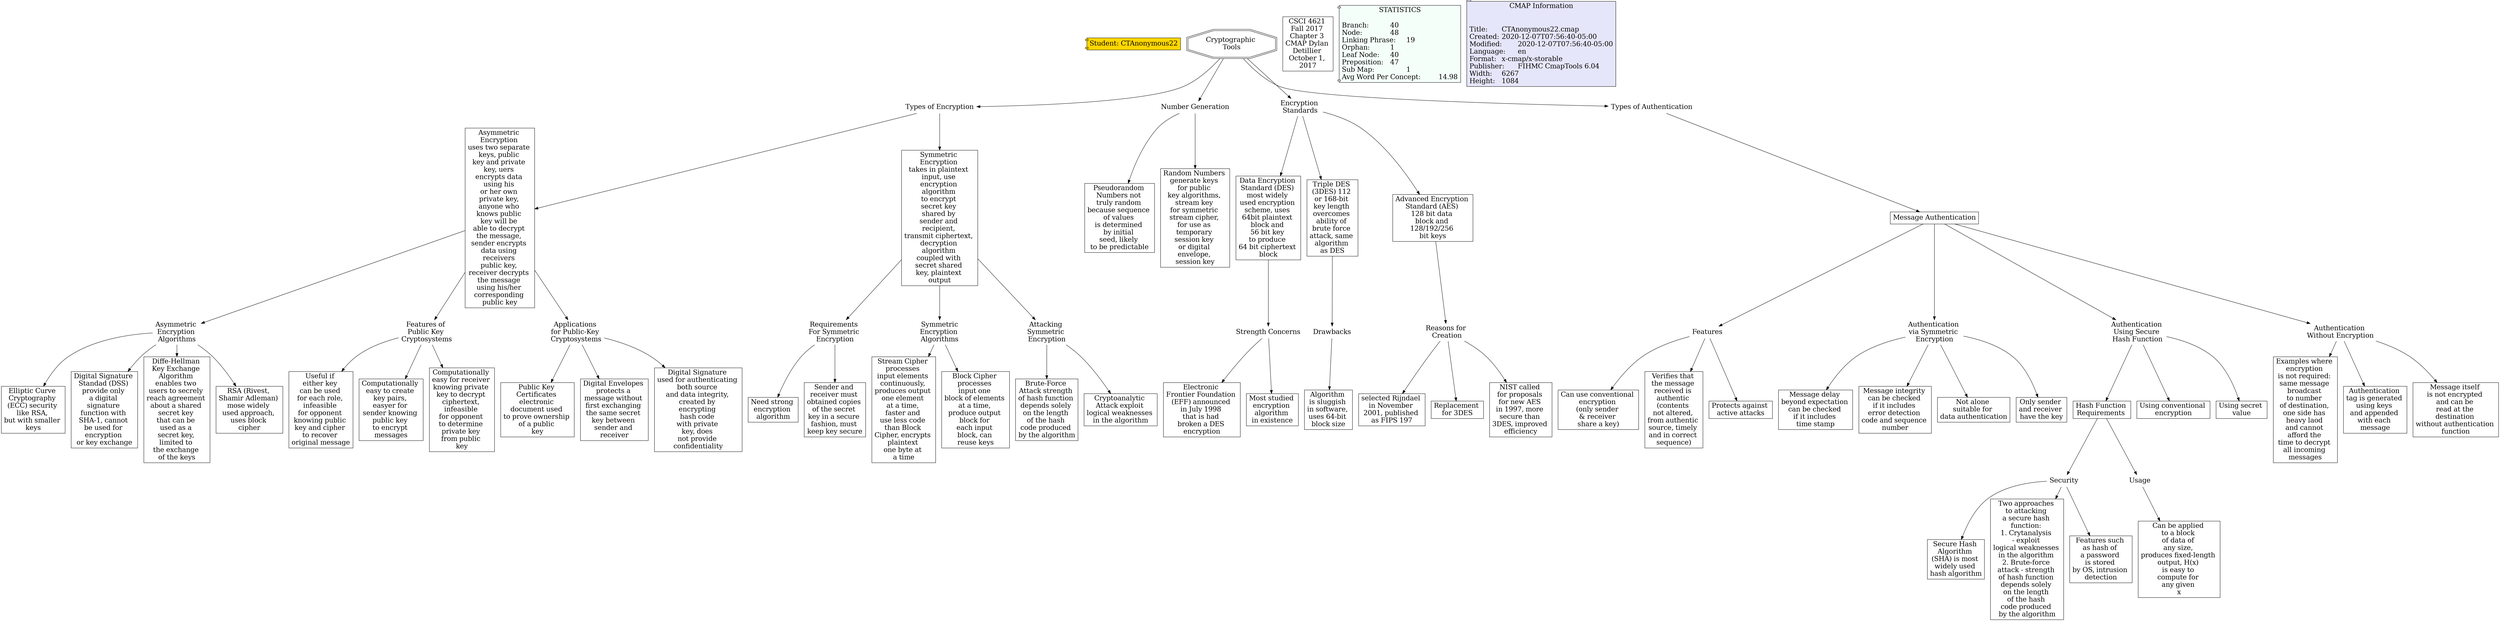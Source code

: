 // The Round Table
digraph {
	Student [label="Student: CTAnonymous22" fillcolor=gold fontsize=20 shape=component style=filled]
	"1RRX94NHF-264X4R0-910" [label=Features fontsize=20 shape=none]
	"1RRX970HM-H0PFK7-99V" [label="Can use conventional 
encryption 
(only sender 
& receiver 
share a key)
" fillcolor=white fontsize=20 shape=rect style=filled]
	"1RRX94NHF-264X4R0-910" -> "1RRX970HM-H0PFK7-99V" [constraint=true]
	"1RRX9YRTY-19RCJZP-BS0" [label=Security fontsize=20 shape=none]
	"1RRXB6JQ8-1JZF77V-CGS" [label="Secure Hash 
Algorithm 
(SHA) is most 
widely used 
hash algorithm
" fillcolor=white fontsize=20 shape=rect style=filled]
	"1RRX9YRTY-19RCJZP-BS0" -> "1RRXB6JQ8-1JZF77V-CGS" [constraint=true]
	"1RRX9P3W3-25QW61M-BFR" [label="Hash Function 
Requirements 
" fillcolor=white fontsize=20 shape=rect style=filled]
	"1RRX9YHGC-1RDVKTT-BQX" [label=Usage fontsize=20 shape=none]
	"1RRX9P3W3-25QW61M-BFR" -> "1RRX9YHGC-1RDVKTT-BQX" [constraint=true]
	"1RRX93Z5H-1NRW6DH-8YD" [label="Message Authentication
" fillcolor=white fontsize=20 shape=rect style=filled]
	"1RRX988BR-4BBP63-9F2" [label="Authentication 
via Symmetric 
Encryption" fontsize=20 shape=none]
	"1RRX93Z5H-1NRW6DH-8YD" -> "1RRX988BR-4BBP63-9F2" [constraint=true]
	"1RRX93Z5H-1NRW6DH-8YD" [label="Message Authentication
" fillcolor=white fontsize=20 shape=rect style=filled]
	"1RRX9LHMY-MRSRWJ-B1V" [label="Authentication 
Using Secure 
Hash Function
" fontsize=20 shape=none]
	"1RRX93Z5H-1NRW6DH-8YD" -> "1RRX9LHMY-MRSRWJ-B1V" [constraint=true]
	"1RRX61K3W-PBLMHR-17G" [label="Types of Encryption
" fontsize=20 shape=none]
	"1RRXBDB23-YH6YBY-DL8" [label="Asymmetric 
Encryption 
uses two separate 
keys, public 
key and private 
key, uers 
encrypts data 
using his 
or her own 
private key, 
anyone who 
knows public 
key will be 
able to decrypt 
the message, 
sender encrypts 
data using 
receivers 
public key, 
receiver decrypts 
the message 
using his/her 
corresponding 
public key
" fillcolor=white fontsize=20 shape=rect style=filled]
	"1RRX61K3W-PBLMHR-17G" -> "1RRXBDB23-YH6YBY-DL8" [constraint=true]
	"1RRX9CWTR-J31KMR-9KV" [label="Authentication 
Without Encryption
" fontsize=20 shape=none]
	"1RRX8VVBS-Q9XN7B-8G4" [label="Examples where 
encryption 
is not required: 
same message 
broadcast 
to number 
of destination, 
one side has 
heavy laod 
and cannot 
afford the 
time to decrypt 
all incoming 
messages" fillcolor=white fontsize=20 shape=rect style=filled]
	"1RRX9CWTR-J31KMR-9KV" -> "1RRX8VVBS-Q9XN7B-8G4" [constraint=true]
	"1RRX6FMH2-M2WHRY-2DY" [label="Requirements 
For Symmetric 
Encryption" fontsize=20 shape=none]
	"1RRX6FMH1-Z4TTH3-2DV" [label="Need strong 
encryption 
algorithm" fillcolor=white fontsize=20 shape=rect style=filled]
	"1RRX6FMH2-M2WHRY-2DY" -> "1RRX6FMH1-Z4TTH3-2DV" [constraint=true]
	"1RRZ6C90P-1FY34H7-33Y" [label="Number Generation
" fontsize=20 shape=none]
	"1RRZ6F2LP-HKQ0HM-36S" [label="Pseudorandom 
Numbers not 
truly random 
because sequence 
of values 
is determined 
by initial 
seed, likely 
to be predictable
" fillcolor=white fontsize=20 shape=rect style=filled]
	"1RRZ6C90P-1FY34H7-33Y" -> "1RRZ6F2LP-HKQ0HM-36S" [constraint=true]
	"1RRX5L0P2-26FDTD1-MM" [label="Cryptographic 
Tools" fillcolor=white fontsize=20 shape=doubleoctagon style=filled]
	"1RRZ6C90P-1FY34H7-33Y" [label="Number Generation
" fontsize=20 shape=none]
	"1RRX5L0P2-26FDTD1-MM" -> "1RRZ6C90P-1FY34H7-33Y" [constraint=true]
	"1RRX9YRTY-19RCJZP-BS0" [label=Security fontsize=20 shape=none]
	"1RRX9YRTX-11FH8T1-BRX" [label="Two approaches 
to attacking 
a secure hash 
function: 
1. Crytanalysis 
- exploit 
logical weaknesses 
in the algorithm 
2. Brute-force 
attack - strength 
of hash function 
depends solely 
on the length 
of the hash 
code produced 
by the algorithm
" fillcolor=white fontsize=20 shape=rect style=filled]
	"1RRX9YRTY-19RCJZP-BS0" -> "1RRX9YRTX-11FH8T1-BRX" [constraint=true]
	"1RRX6FMH2-M2WHRY-2DY" [label="Requirements 
For Symmetric 
Encryption" fontsize=20 shape=none]
	"1RRX6GP12-VDLCWL-2KB" [label="Sender and 
receiver must 
obtained copies 
of the secret 
key in a secure 
fashion, must 
keep key secure
" fillcolor=white fontsize=20 shape=rect style=filled]
	"1RRX6FMH2-M2WHRY-2DY" -> "1RRX6GP12-VDLCWL-2KB" [constraint=true]
	"1RRX988BR-4BBP63-9F2" [label="Authentication 
via Symmetric 
Encryption" fontsize=20 shape=none]
	"1RRX9GXZH-FDQBYJ-9T6" [label="Message delay 
beyond expectation 
can be checked 
if it includes 
time stamp
" fillcolor=white fontsize=20 shape=rect style=filled]
	"1RRX988BR-4BBP63-9F2" -> "1RRX9GXZH-FDQBYJ-9T6" [constraint=true]
	"1RRX87MR2-1JQVLXC-5QV" [label="Reasons for 
Creation" fontsize=20 shape=none]
	"1RRX8C92L-G6RH9K-68Q" [label="selected Rijndael 
in November 
2001, published 
as FIPS 197
" fillcolor=white fontsize=20 shape=rect style=filled]
	"1RRX87MR2-1JQVLXC-5QV" -> "1RRX8C92L-G6RH9K-68Q" [constraint=true]
	"1RRX9LHMY-MRSRWJ-B1V" [label="Authentication 
Using Secure 
Hash Function
" fontsize=20 shape=none]
	"1RRX9LHMX-1P830F6-B1R" [label="Using conventional 
encryption" fillcolor=white fontsize=20 shape=rect style=filled]
	"1RRX9LHMY-MRSRWJ-B1V" -> "1RRX9LHMX-1P830F6-B1R" [constraint=true]
	"1RRZ5T3HM-1YJ312X-1PT" [label="Asymmetric 
Encryption 
Algorithms" fontsize=20 shape=none]
	"1RRZ5YR0F-Q28JJR-29Q" [label="Elliptic Curve 
Cryptography 
(ECC) security 
like RSA, 
but with smaller 
keys" fillcolor=white fontsize=20 shape=rect style=filled]
	"1RRZ5T3HM-1YJ312X-1PT" -> "1RRZ5YR0F-Q28JJR-29Q" [constraint=true]
	"1RRX87MR2-1JQVLXC-5QV" [label="Reasons for 
Creation" fontsize=20 shape=none]
	"1RRX87MR1-4ZHCQB-5QR" [label="Replacement 
for 3DES" fillcolor=white fontsize=20 shape=rect style=filled]
	"1RRX87MR2-1JQVLXC-5QV" -> "1RRX87MR1-4ZHCQB-5QR" [constraint=true]
	"1RRX7SRZ7-QWMYJB-462" [label="Encryption 
Standards" fontsize=20 shape=none]
	"1RRX7SRZ7-26RL6ZT-45Z" [label="Data Encryption 
Standard (DES) 
most widely 
used encryption 
scheme, uses 
64bit plaintext 
block and 
56 bit key 
to produce 
64 bit ciphertext 
block" fillcolor=white fontsize=20 shape=rect style=filled]
	"1RRX7SRZ7-QWMYJB-462" -> "1RRX7SRZ7-26RL6ZT-45Z" [constraint=true]
	"1RRX94NHF-264X4R0-910" [label=Features fontsize=20 shape=none]
	"1RRX95LNX-JTHGVW-947" [label="Verifies that 
the message 
received is 
authentic 
(contents 
not altered, 
from authentic 
source, timely 
and in correct 
sequence)" fillcolor=white fontsize=20 shape=rect style=filled]
	"1RRX94NHF-264X4R0-910" -> "1RRX95LNX-JTHGVW-947" [constraint=true]
	"1RRZ5LJMV-244516F-11R" [label="Features of 
Public Key 
Cryptosystems" fontsize=20 shape=none]
	"1RRZ5RT92-ZD75XC-1JC" [label="Useful if 
either key 
can be used 
for each role, 
infeasible 
for opponent 
knowing public 
key and cipher 
to recover 
original message
" fillcolor=white fontsize=20 shape=rect style=filled]
	"1RRZ5LJMV-244516F-11R" -> "1RRZ5RT92-ZD75XC-1JC" [constraint=true]
	"1RRZ5LJMV-244516F-11R" [label="Features of 
Public Key 
Cryptosystems" fontsize=20 shape=none]
	"1RRZ5LJMV-YVP60B-11N" [label="Computationally 
easy to create 
key pairs, 
easyer for 
sender knowing 
public key 
to encrypt 
messages" fillcolor=white fontsize=20 shape=rect style=filled]
	"1RRZ5LJMV-244516F-11R" -> "1RRZ5LJMV-YVP60B-11N" [constraint=true]
	"1RRX6T4K7-1T58MWJ-2SJ" [label=" Symmetric 
Encryption 
Algorithms" fontsize=20 shape=none]
	"1RRX6V6PT-116DZ27-2YR" [label="Stream Cipher 
processes 
input elements 
continuously, 
produces output 
one element 
at a time, 
faster and 
use less code 
than Block 
Cipher, encrypts 
plaintext 
one byte at 
a time" fillcolor=white fontsize=20 shape=rect style=filled]
	"1RRX6T4K7-1T58MWJ-2SJ" -> "1RRX6V6PT-116DZ27-2YR" [constraint=true]
	"1RRX9LHMY-MRSRWJ-B1V" [label="Authentication 
Using Secure 
Hash Function
" fontsize=20 shape=none]
	"1RRX9P3W3-25QW61M-BFR" [label="Hash Function 
Requirements 
" fillcolor=white fontsize=20 shape=rect style=filled]
	"1RRX9LHMY-MRSRWJ-B1V" -> "1RRX9P3W3-25QW61M-BFR" [constraint=true]
	"1RRX9YHGC-1RDVKTT-BQX" [label=Usage fontsize=20 shape=none]
	"1RRX9YHG9-SMWRNS-BQT" [label="Can be applied 
to a block 
of data of 
any size, 
produces fixed-length 
output, H(x) 
is easy to 
compute for 
any given 
x" fillcolor=white fontsize=20 shape=rect style=filled]
	"1RRX9YHGC-1RDVKTT-BQX" -> "1RRX9YHG9-SMWRNS-BQT" [constraint=true]
	"1RRX9P3W3-25QW61M-BFR" [label="Hash Function 
Requirements 
" fillcolor=white fontsize=20 shape=rect style=filled]
	"1RRX9YRTY-19RCJZP-BS0" [label=Security fontsize=20 shape=none]
	"1RRX9P3W3-25QW61M-BFR" -> "1RRX9YRTY-19RCJZP-BS0" [constraint=true]
	"1RRX824ZB-1Z8L087-543" [label="Triple DES 
(3DES) 112 
or 168-bit 
key length 
overcomes 
ability of 
brute force 
attack, same 
algorithm 
as DES" fillcolor=white fontsize=20 shape=rect style=filled]
	"1RRX85Y3L-1J2277Y-5H4" [label=Drawbacks fontsize=20 shape=none]
	"1RRX824ZB-1Z8L087-543" -> "1RRX85Y3L-1J2277Y-5H4" [constraint=true]
	"1RRX7TGNG-1X1DH7V-48L" [label="Advanced Encryption 
Standard (AES) 
128 bit data 
block and 
128/192/256 
bit keys" fillcolor=white fontsize=20 shape=rect style=filled]
	"1RRX87MR2-1JQVLXC-5QV" [label="Reasons for 
Creation" fontsize=20 shape=none]
	"1RRX7TGNG-1X1DH7V-48L" -> "1RRX87MR2-1JQVLXC-5QV" [constraint=true]
	"1RRX6B4CV-LHV9PY-23P" [label="Attacking 
Symmetric 
Encryption" fontsize=20 shape=none]
	"1RRX6D81Y-1LNQSRC-26L" [label="Brute-Force 
Attack strength 
of hash function 
depends solely 
on the length 
of the hash 
code produced 
by the algorithm
" fillcolor=white fontsize=20 shape=rect style=filled]
	"1RRX6B4CV-LHV9PY-23P" -> "1RRX6D81Y-1LNQSRC-26L" [constraint=true]
	"1RRZ5T3HM-1YJ312X-1PT" [label="Asymmetric 
Encryption 
Algorithms" fontsize=20 shape=none]
	"1RRZ5XGPC-FMFQBD-23M" [label="Digital Signature 
Standad (DSS) 
provide only 
a digital 
signature 
function with 
SHA-1, cannot 
be used for 
encryption 
or key exchange
" fillcolor=white fontsize=20 shape=rect style=filled]
	"1RRZ5T3HM-1YJ312X-1PT" -> "1RRZ5XGPC-FMFQBD-23M" [constraint=true]
	"1RRX6T4K7-1T58MWJ-2SJ" [label=" Symmetric 
Encryption 
Algorithms" fontsize=20 shape=none]
	"1RRX6T4K6-V8W9Z3-2SF" [label="Block Cipher 
processes 
input one 
block of elements 
at a time, 
produce output 
block for 
each input 
block, can 
reuse keys
" fillcolor=white fontsize=20 shape=rect style=filled]
	"1RRX6T4K7-1T58MWJ-2SJ" -> "1RRX6T4K6-V8W9Z3-2SF" [constraint=true]
	"1RRX87MR2-1JQVLXC-5QV" [label="Reasons for 
Creation" fontsize=20 shape=none]
	"1RRX88QNX-1PMX449-5TS" [label="NIST called 
for proposals 
for new AES 
in 1997, more 
secure than 
3DES, improved 
efficiency" fillcolor=white fontsize=20 shape=rect style=filled]
	"1RRX87MR2-1JQVLXC-5QV" -> "1RRX88QNX-1PMX449-5TS" [constraint=true]
	"1RRX988BR-4BBP63-9F2" [label="Authentication 
via Symmetric 
Encryption" fontsize=20 shape=none]
	"1RRX9GXZH-1DG07BC-9T9" [label="Message integrity 
can be checked 
if it includes 
error detection 
code and sequence 
number" fillcolor=white fontsize=20 shape=rect style=filled]
	"1RRX988BR-4BBP63-9F2" -> "1RRX9GXZH-1DG07BC-9T9" [constraint=true]
	"1RRX6B4CV-LHV9PY-23P" [label="Attacking 
Symmetric 
Encryption" fontsize=20 shape=none]
	"1RRX6B4CT-110W8NJ-23L" [label="Cryptoanalytic 
Attack exploit 
logical weaknesses 
in the algorithm
" fillcolor=white fontsize=20 shape=rect style=filled]
	"1RRX6B4CV-LHV9PY-23P" -> "1RRX6B4CT-110W8NJ-23L" [constraint=true]
	"1RRX7SRZ7-QWMYJB-462" [label="Encryption 
Standards" fontsize=20 shape=none]
	"1RRX7TGNG-1X1DH7V-48L" [label="Advanced Encryption 
Standard (AES) 
128 bit data 
block and 
128/192/256 
bit keys" fillcolor=white fontsize=20 shape=rect style=filled]
	"1RRX7SRZ7-QWMYJB-462" -> "1RRX7TGNG-1X1DH7V-48L" [constraint=true]
	"1RRZ6C90P-1FY34H7-33Y" [label="Number Generation
" fontsize=20 shape=none]
	"1RRZ6C90P-1K7B47L-33V" [label="Random Numbers 
generate keys 
for public 
key algorithms, 
stream key 
for symmetric 
stream cipher, 
for use as 
temporary 
session key 
or digital 
envelope, 
session key
" fillcolor=white fontsize=20 shape=rect style=filled]
	"1RRZ6C90P-1FY34H7-33Y" -> "1RRZ6C90P-1K7B47L-33V" [constraint=true]
	"1RRX94NHF-264X4R0-910" [label=Features fontsize=20 shape=none]
	"1RRX94NHD-2DW0K8Y-90X" [label="Protects against 
active attacks
" fillcolor=white fontsize=20 shape=rect style=filled]
	"1RRX94NHF-264X4R0-910" -> "1RRX94NHD-2DW0K8Y-90X" [constraint=true]
	"1RRX5L0P2-26FDTD1-MM" [label="Cryptographic 
Tools" fillcolor=white fontsize=20 shape=doubleoctagon style=filled]
	"1RRX93Z5J-10BV435-8YH" [label="Types of Authentication
" fontsize=20 shape=none]
	"1RRX5L0P2-26FDTD1-MM" -> "1RRX93Z5J-10BV435-8YH" [constraint=true]
	"1RRXBDB23-YH6YBY-DL8" [label="Asymmetric 
Encryption 
uses two separate 
keys, public 
key and private 
key, uers 
encrypts data 
using his 
or her own 
private key, 
anyone who 
knows public 
key will be 
able to decrypt 
the message, 
sender encrypts 
data using 
receivers 
public key, 
receiver decrypts 
the message 
using his/her 
corresponding 
public key
" fillcolor=white fontsize=20 shape=rect style=filled]
	"1RRZ5T3HM-1YJ312X-1PT" [label="Asymmetric 
Encryption 
Algorithms" fontsize=20 shape=none]
	"1RRXBDB23-YH6YBY-DL8" -> "1RRZ5T3HM-1YJ312X-1PT" [constraint=true]
	"1RRX61027-96N2MX-13L" [label="Symmetric 
Encryption 
takes in plaintext 
input, use 
encryption 
algorithm 
to encrypt 
secret key 
shared by 
sender and 
recipient, 
transmit ciphertext, 
decryption 
algorithm 
coupled with 
secret shared 
key, plaintext 
output" fillcolor=white fontsize=20 shape=rect style=filled]
	"1RRX6T4K7-1T58MWJ-2SJ" [label=" Symmetric 
Encryption 
Algorithms" fontsize=20 shape=none]
	"1RRX61027-96N2MX-13L" -> "1RRX6T4K7-1T58MWJ-2SJ" [constraint=true]
	"1RRX7WTMY-1MR4VGX-4NC" [label="Strength Concerns
" fontsize=20 shape=none]
	"1RRX7Y6VJ-6SPG97-4S9" [label="Electronic 
Frontier Foundation 
(EFF) announced 
in July 1998 
that is had 
broken a DES 
encryption" fillcolor=white fontsize=20 shape=rect style=filled]
	"1RRX7WTMY-1MR4VGX-4NC" -> "1RRX7Y6VJ-6SPG97-4S9" [constraint=true]
	"1RRXBDB23-YH6YBY-DL8" [label="Asymmetric 
Encryption 
uses two separate 
keys, public 
key and private 
key, uers 
encrypts data 
using his 
or her own 
private key, 
anyone who 
knows public 
key will be 
able to decrypt 
the message, 
sender encrypts 
data using 
receivers 
public key, 
receiver decrypts 
the message 
using his/her 
corresponding 
public key
" fillcolor=white fontsize=20 shape=rect style=filled]
	"1RRZ5LJMV-244516F-11R" [label="Features of 
Public Key 
Cryptosystems" fontsize=20 shape=none]
	"1RRXBDB23-YH6YBY-DL8" -> "1RRZ5LJMV-244516F-11R" [constraint=true]
	"1RRX93Z5H-1NRW6DH-8YD" [label="Message Authentication
" fillcolor=white fontsize=20 shape=rect style=filled]
	"1RRX9CWTR-J31KMR-9KV" [label="Authentication 
Without Encryption
" fontsize=20 shape=none]
	"1RRX93Z5H-1NRW6DH-8YD" -> "1RRX9CWTR-J31KMR-9KV" [constraint=true]
	"1RRZ5T3HM-1YJ312X-1PT" [label="Asymmetric 
Encryption 
Algorithms" fontsize=20 shape=none]
	"1RRZ5VPWH-1W5Z2F9-1VH" [label="Diffe-Hellman 
Key Exchange 
Algorithm 
enables two 
users to secrely 
reach agreement 
about a shared 
secret key 
that can be 
used as a 
secret key, 
limited to 
the exchange 
of the keys
" fillcolor=white fontsize=20 shape=rect style=filled]
	"1RRZ5T3HM-1YJ312X-1PT" -> "1RRZ5VPWH-1W5Z2F9-1VH" [constraint=true]
	"1RRX93Z5H-1NRW6DH-8YD" [label="Message Authentication
" fillcolor=white fontsize=20 shape=rect style=filled]
	"1RRX94NHF-264X4R0-910" [label=Features fontsize=20 shape=none]
	"1RRX93Z5H-1NRW6DH-8YD" -> "1RRX94NHF-264X4R0-910" [constraint=true]
	"1RRX61027-96N2MX-13L" [label="Symmetric 
Encryption 
takes in plaintext 
input, use 
encryption 
algorithm 
to encrypt 
secret key 
shared by 
sender and 
recipient, 
transmit ciphertext, 
decryption 
algorithm 
coupled with 
secret shared 
key, plaintext 
output" fillcolor=white fontsize=20 shape=rect style=filled]
	"1RRX6B4CV-LHV9PY-23P" [label="Attacking 
Symmetric 
Encryption" fontsize=20 shape=none]
	"1RRX61027-96N2MX-13L" -> "1RRX6B4CV-LHV9PY-23P" [constraint=true]
	"1RRX988BR-4BBP63-9F2" [label="Authentication 
via Symmetric 
Encryption" fontsize=20 shape=none]
	"1RRX9GXZH-1VDX79T-9T2" [label="Not alone 
suitable for 
data authentication
" fillcolor=white fontsize=20 shape=rect style=filled]
	"1RRX988BR-4BBP63-9F2" -> "1RRX9GXZH-1VDX79T-9T2" [constraint=true]
	"1RRX61K3W-PBLMHR-17G" [label="Types of Encryption
" fontsize=20 shape=none]
	"1RRX61027-96N2MX-13L" [label="Symmetric 
Encryption 
takes in plaintext 
input, use 
encryption 
algorithm 
to encrypt 
secret key 
shared by 
sender and 
recipient, 
transmit ciphertext, 
decryption 
algorithm 
coupled with 
secret shared 
key, plaintext 
output" fillcolor=white fontsize=20 shape=rect style=filled]
	"1RRX61K3W-PBLMHR-17G" -> "1RRX61027-96N2MX-13L" [constraint=true]
	"1RRX9LHMY-MRSRWJ-B1V" [label="Authentication 
Using Secure 
Hash Function
" fontsize=20 shape=none]
	"1RRX9NL91-14ZZZHF-BDM" [label="Using secret 
value" fillcolor=white fontsize=20 shape=rect style=filled]
	"1RRX9LHMY-MRSRWJ-B1V" -> "1RRX9NL91-14ZZZHF-BDM" [constraint=true]
	"1RRX7SRZ7-QWMYJB-462" [label="Encryption 
Standards" fontsize=20 shape=none]
	"1RRX824ZB-1Z8L087-543" [label="Triple DES 
(3DES) 112 
or 168-bit 
key length 
overcomes 
ability of 
brute force 
attack, same 
algorithm 
as DES" fillcolor=white fontsize=20 shape=rect style=filled]
	"1RRX7SRZ7-QWMYJB-462" -> "1RRX824ZB-1Z8L087-543" [constraint=true]
	"1RRX5L0P2-26FDTD1-MM" [label="Cryptographic 
Tools" fillcolor=white fontsize=20 shape=doubleoctagon style=filled]
	"1RRX61K3W-PBLMHR-17G" [label="Types of Encryption
" fontsize=20 shape=none]
	"1RRX5L0P2-26FDTD1-MM" -> "1RRX61K3W-PBLMHR-17G" [constraint=true]
	"1RRX9CWTR-J31KMR-9KV" [label="Authentication 
Without Encryption
" fontsize=20 shape=none]
	"1RRX8VVBS-NFM788-8GC" [label="Authentication 
tag is generated 
using keys 
and appended 
with each 
message" fillcolor=white fontsize=20 shape=rect style=filled]
	"1RRX9CWTR-J31KMR-9KV" -> "1RRX8VVBS-NFM788-8GC" [constraint=true]
	"1RRX61027-96N2MX-13L" [label="Symmetric 
Encryption 
takes in plaintext 
input, use 
encryption 
algorithm 
to encrypt 
secret key 
shared by 
sender and 
recipient, 
transmit ciphertext, 
decryption 
algorithm 
coupled with 
secret shared 
key, plaintext 
output" fillcolor=white fontsize=20 shape=rect style=filled]
	"1RRX6FMH2-M2WHRY-2DY" [label="Requirements 
For Symmetric 
Encryption" fontsize=20 shape=none]
	"1RRX61027-96N2MX-13L" -> "1RRX6FMH2-M2WHRY-2DY" [constraint=true]
	"1RRX9YRTY-19RCJZP-BS0" [label=Security fontsize=20 shape=none]
	"1RRXB7311-ZYNH1Z-CKV" [label="Features such 
as hash of 
a password 
is stored 
by OS, intrusion 
detection" fillcolor=white fontsize=20 shape=rect style=filled]
	"1RRX9YRTY-19RCJZP-BS0" -> "1RRXB7311-ZYNH1Z-CKV" [constraint=true]
	"1RRZ5T3HM-1YJ312X-1PT" [label="Asymmetric 
Encryption 
Algorithms" fontsize=20 shape=none]
	"1RRZ5T3HK-1CGJKCC-1PQ" [label="RSA (Rivest, 
Shamir Adleman) 
mose widely 
used approach, 
uses block 
cipher" fillcolor=white fontsize=20 shape=rect style=filled]
	"1RRZ5T3HM-1YJ312X-1PT" -> "1RRZ5T3HK-1CGJKCC-1PQ" [constraint=true]
	"1RRZ61N6Q-1B0YJG6-2J0" [label="Applications 
for Public-Key 
Cryptosystems" fontsize=20 shape=none]
	"1RRZ62CVZ-8G9Q8H-2LW" [label="Public Key 
Certificates 
electronic 
document used 
to prove ownership 
of a public 
key" fillcolor=white fontsize=20 shape=rect style=filled]
	"1RRZ61N6Q-1B0YJG6-2J0" -> "1RRZ62CVZ-8G9Q8H-2LW" [constraint=true]
	"1RRX988BR-4BBP63-9F2" [label="Authentication 
via Symmetric 
Encryption" fontsize=20 shape=none]
	"1RRX9GXZH-TQTRJ6-9TD" [label="Only sender 
and receiver 
have the key
" fillcolor=white fontsize=20 shape=rect style=filled]
	"1RRX988BR-4BBP63-9F2" -> "1RRX9GXZH-TQTRJ6-9TD" [constraint=true]
	"1RRX7SRZ7-26RL6ZT-45Z" [label="Data Encryption 
Standard (DES) 
most widely 
used encryption 
scheme, uses 
64bit plaintext 
block and 
56 bit key 
to produce 
64 bit ciphertext 
block" fillcolor=white fontsize=20 shape=rect style=filled]
	"1RRX7WTMY-1MR4VGX-4NC" [label="Strength Concerns
" fontsize=20 shape=none]
	"1RRX7SRZ7-26RL6ZT-45Z" -> "1RRX7WTMY-1MR4VGX-4NC" [constraint=true]
	"1RRZ61N6Q-1B0YJG6-2J0" [label="Applications 
for Public-Key 
Cryptosystems" fontsize=20 shape=none]
	"1RRZ62LXQ-22HRYT5-2N4" [label="Digital Envelopes 
protects a 
message without 
first exchanging 
the same secret 
key between 
sender and 
receiver" fillcolor=white fontsize=20 shape=rect style=filled]
	"1RRZ61N6Q-1B0YJG6-2J0" -> "1RRZ62LXQ-22HRYT5-2N4" [constraint=true]
	"1RRX7WTMY-1MR4VGX-4NC" [label="Strength Concerns
" fontsize=20 shape=none]
	"1RRX7WTMX-5B4443-4N8" [label="Most studied 
encryption 
algorithm 
in existence
" fillcolor=white fontsize=20 shape=rect style=filled]
	"1RRX7WTMY-1MR4VGX-4NC" -> "1RRX7WTMX-5B4443-4N8" [constraint=true]
	"1RRX85Y3L-1J2277Y-5H4" [label=Drawbacks fontsize=20 shape=none]
	"1RRX85Y3K-16XS3PN-5H1" [label="Algorithm 
is sluggish 
in software, 
uses 64-bit 
block size
" fillcolor=white fontsize=20 shape=rect style=filled]
	"1RRX85Y3L-1J2277Y-5H4" -> "1RRX85Y3K-16XS3PN-5H1" [constraint=true]
	"1RRX93Z5J-10BV435-8YH" [label="Types of Authentication
" fontsize=20 shape=none]
	"1RRX93Z5H-1NRW6DH-8YD" [label="Message Authentication
" fillcolor=white fontsize=20 shape=rect style=filled]
	"1RRX93Z5J-10BV435-8YH" -> "1RRX93Z5H-1NRW6DH-8YD" [constraint=true]
	"1RRZ5LJMV-244516F-11R" [label="Features of 
Public Key 
Cryptosystems" fontsize=20 shape=none]
	"1RRZ5QB7K-TFMFFL-1BX" [label="Computationally 
easy for receiver 
knowing private 
key to decrypt 
ciphertext, 
infeasible 
for opponent 
to determine 
private key 
from public 
key" fillcolor=white fontsize=20 shape=rect style=filled]
	"1RRZ5LJMV-244516F-11R" -> "1RRZ5QB7K-TFMFFL-1BX" [constraint=true]
	"1RRX9CWTR-J31KMR-9KV" [label="Authentication 
Without Encryption
" fontsize=20 shape=none]
	"1RRX8VVBS-TFRYSG-8G8" [label="Message itself 
is not encrypted 
and can be 
read at the 
destination 
without authentication 
function" fillcolor=white fontsize=20 shape=rect style=filled]
	"1RRX9CWTR-J31KMR-9KV" -> "1RRX8VVBS-TFRYSG-8G8" [constraint=true]
	"1RRX5L0P2-26FDTD1-MM" [label="Cryptographic 
Tools" fillcolor=white fontsize=20 shape=doubleoctagon style=filled]
	"1RRX7SRZ7-QWMYJB-462" [label="Encryption 
Standards" fontsize=20 shape=none]
	"1RRX5L0P2-26FDTD1-MM" -> "1RRX7SRZ7-QWMYJB-462" [constraint=true]
	"1RRXBDB23-YH6YBY-DL8" [label="Asymmetric 
Encryption 
uses two separate 
keys, public 
key and private 
key, uers 
encrypts data 
using his 
or her own 
private key, 
anyone who 
knows public 
key will be 
able to decrypt 
the message, 
sender encrypts 
data using 
receivers 
public key, 
receiver decrypts 
the message 
using his/her 
corresponding 
public key
" fillcolor=white fontsize=20 shape=rect style=filled]
	"1RRZ61N6Q-1B0YJG6-2J0" [label="Applications 
for Public-Key 
Cryptosystems" fontsize=20 shape=none]
	"1RRXBDB23-YH6YBY-DL8" -> "1RRZ61N6Q-1B0YJG6-2J0" [constraint=true]
	"1RRZ61N6Q-1B0YJG6-2J0" [label="Applications 
for Public-Key 
Cryptosystems" fontsize=20 shape=none]
	"1RRZ61N6N-YBV8WV-2HX" [label="Digital Signature 
used for authenticating 
both source 
and data integrity, 
created by 
encrypting 
hash code 
with private 
key, does 
not provide 
confidentiality" fillcolor=white fontsize=20 shape=rect style=filled]
	"1RRZ61N6Q-1B0YJG6-2J0" -> "1RRZ61N6N-YBV8WV-2HX" [constraint=true]
	"1RRX5K89Z-5GHRNP-FZ" [label="CSCI 4621 
Fall 2017 
Chapter 3 
CMAP Dylan 
Detillier 
October 1, 
2017" fillcolor=white fontsize=20 shape=rect style=filled]
	statictics [label="STATISTICS
\lBranch:		40\lNode:		48\lLinking Phrase:	19\lOrphan:		1\lLeaf Node:	40\lPreposition:	47\lSub Map:		1\lAvg Word Per Concept:	14.98\l" Gsplines=true fillcolor="#F5FFFA" fontsize=20 shape=component style=filled]
	file_info [label="CMAP Information

\lTitle:	CTAnonymous22.cmap\lCreated:	2020-12-07T07:56:40-05:00\lModified:	2020-12-07T07:56:40-05:00\lLanguage:	en\lFormat:	x-cmap/x-storable\lPublisher:	FIHMC CmapTools 6.04\lWidth:	6267\lHeight:	1084\l" Gsplines=true fillcolor="#E6E6FA" fontsize=20 shape=tab style=filled]
}
